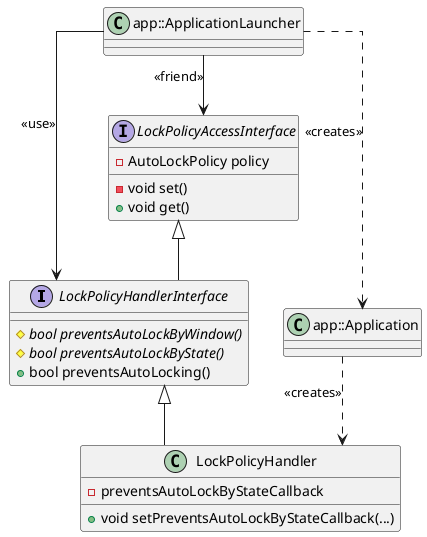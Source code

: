 @startuml

skinparam linetype ortho

interface "LockPolicyHandlerInterface" as handlerInt
{
    {method}{abstract} # bool preventsAutoLockByWindow()
    {method}{abstract} # bool preventsAutoLockByState()
    {method} + bool preventsAutoLocking()
}

interface "LockPolicyAccessInterface" as access
{
    {field} - AutoLockPolicy policy
    {method} - void set()
    {method} + void get()
}

class "LockPolicyHandler" as handler
{
    {field} - preventsAutoLockByStateCallback
    {method} + void setPreventsAutoLockByStateCallback(...)
}

class "app::ApplicationLauncher" as launcher

class "app::Application" as app

access <|-- handlerInt
handlerInt <|-- handler

launcher..>app : <<creates>>
launcher-->access : <<friend>>
launcher-->handlerInt : <<use>>
app..>handler : <<creates>>

@enduml
